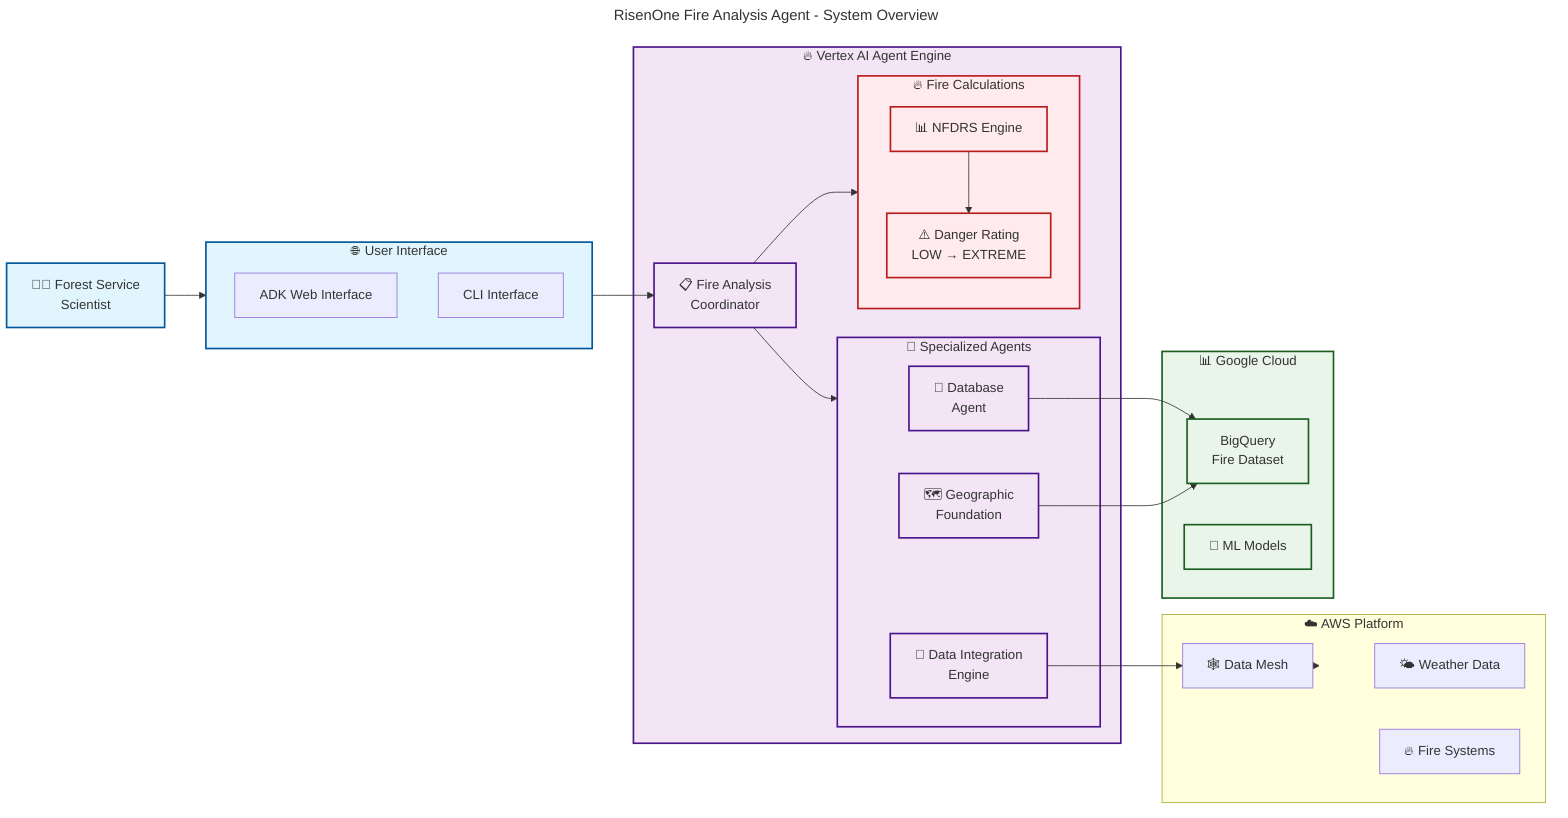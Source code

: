 ---
title: RisenOne Fire Analysis Agent - System Overview
---
graph LR
    %% User Layer
    User[👨‍🔬 Forest Service<br/>Scientist] 
    
    %% Interface Layer
    subgraph Interface [🌐 User Interface]
        WebUI[ADK Web Interface]
        CLI[CLI Interface]
    end
    
    %% Core System
    subgraph VertexAI [🔥 Vertex AI Agent Engine]
        Root[📋 Fire Analysis<br/>Coordinator]
        
        subgraph Agents [🤖 Specialized Agents]
            DB[💾 Database<br/>Agent]
            DataInt[🔗 Data Integration<br/>Engine]
            Geo[🗺️ Geographic<br/>Foundation]
        end
        
        subgraph FireCalc [🔥 Fire Calculations]
            NFDRS[📊 NFDRS Engine]
            Danger[⚠️ Danger Rating<br/>LOW → EXTREME]
        end
    end
    
    %% Data Layer
    subgraph AWS [☁️ AWS Platform]
        Weather[🌤️ Weather Data]
        FireSys[🔥 Fire Systems]
        DataMesh[🕸️ Data Mesh]
    end
    
    subgraph GCP [📊 Google Cloud]
        BigQuery[BigQuery<br/>Fire Dataset]
        ML[🧠 ML Models]
    end
    
    %% Connections
    User --> Interface
    Interface --> Root
    Root --> Agents
    Root --> FireCalc
    
    DB --> BigQuery
    DataInt --> DataMesh
    Geo --> BigQuery
    
    DataMesh --> AWS
    NFDRS --> Danger
    
    %% Styling
    classDef userLayer fill:#e1f5fe,stroke:#01579b,stroke-width:2px
    classDef agentLayer fill:#f3e5f5,stroke:#4a148c,stroke-width:2px
    classDef dataLayer fill:#e8f5e8,stroke:#1b5e20,stroke-width:2px
    classDef fireCalc fill:#ffebee,stroke:#b71c1c,stroke-width:2px
    
    class User,Interface userLayer
    class VertexAI,Root,Agents,DB,DataInt,Geo agentLayer
    class GCP,BigQuery,ML dataLayer
    class FireCalc,NFDRS,Danger fireCalc